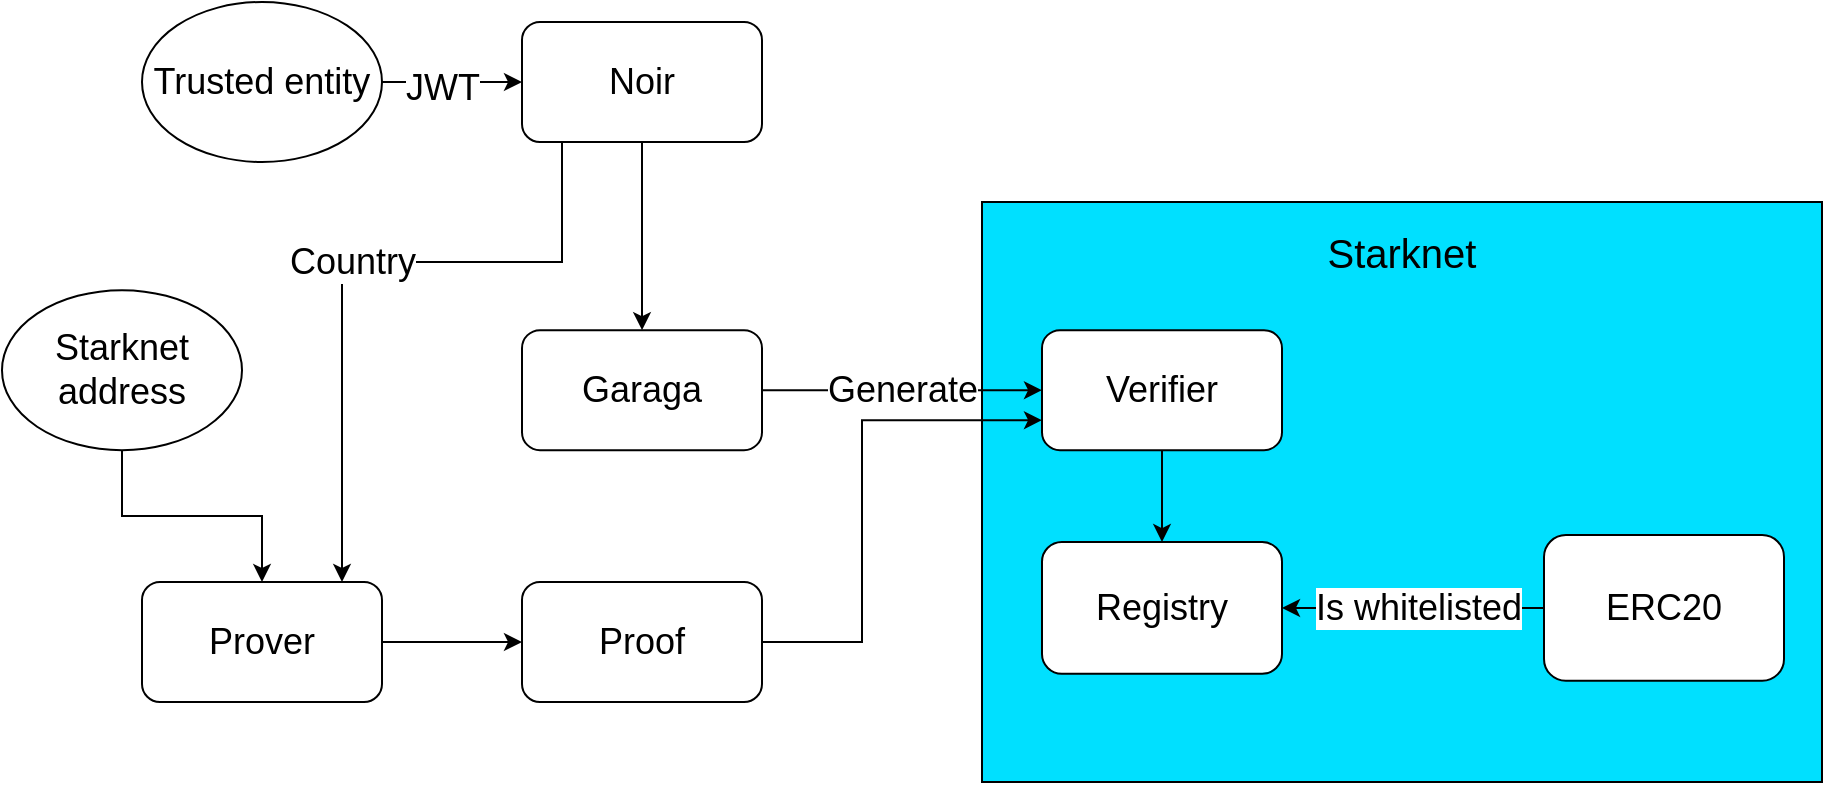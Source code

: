 <mxfile version="26.2.14">
  <diagram name="Page-1" id="3VIVjiSgWDcQZrjdE7iA">
    <mxGraphModel dx="2276" dy="751" grid="1" gridSize="10" guides="1" tooltips="1" connect="1" arrows="1" fold="1" page="1" pageScale="1" pageWidth="850" pageHeight="1100" math="0" shadow="0">
      <root>
        <mxCell id="0" />
        <mxCell id="1" parent="0" />
        <mxCell id="dB9IZ_hwEhJgan7sXvM7-10" value="&lt;font style=&quot;font-size: 18px;&quot;&gt;Country&lt;/font&gt;" style="edgeStyle=orthogonalEdgeStyle;rounded=0;orthogonalLoop=1;jettySize=auto;html=1;" parent="1" source="dB9IZ_hwEhJgan7sXvM7-1" target="dB9IZ_hwEhJgan7sXvM7-6" edge="1">
          <mxGeometry relative="1" as="geometry">
            <Array as="points">
              <mxPoint x="-70" y="600" />
              <mxPoint x="-180" y="600" />
            </Array>
          </mxGeometry>
        </mxCell>
        <mxCell id="dB9IZ_hwEhJgan7sXvM7-15" value="" style="edgeStyle=orthogonalEdgeStyle;rounded=0;orthogonalLoop=1;jettySize=auto;html=1;" parent="1" source="dB9IZ_hwEhJgan7sXvM7-1" target="dB9IZ_hwEhJgan7sXvM7-14" edge="1">
          <mxGeometry relative="1" as="geometry" />
        </mxCell>
        <mxCell id="dB9IZ_hwEhJgan7sXvM7-1" value="&lt;font style=&quot;font-size: 18px;&quot;&gt;Noir&lt;/font&gt;" style="rounded=1;whiteSpace=wrap;html=1;" parent="1" vertex="1">
          <mxGeometry x="-90" y="480" width="120" height="60" as="geometry" />
        </mxCell>
        <mxCell id="dB9IZ_hwEhJgan7sXvM7-4" value="" style="edgeStyle=orthogonalEdgeStyle;rounded=0;orthogonalLoop=1;jettySize=auto;html=1;" parent="1" source="dB9IZ_hwEhJgan7sXvM7-3" target="dB9IZ_hwEhJgan7sXvM7-1" edge="1">
          <mxGeometry relative="1" as="geometry" />
        </mxCell>
        <mxCell id="dB9IZ_hwEhJgan7sXvM7-5" value="&lt;font style=&quot;font-size: 18px;&quot;&gt;JWT&lt;/font&gt;" style="edgeLabel;html=1;align=center;verticalAlign=middle;resizable=0;points=[];" parent="dB9IZ_hwEhJgan7sXvM7-4" vertex="1" connectable="0">
          <mxGeometry x="-0.149" y="-3" relative="1" as="geometry">
            <mxPoint as="offset" />
          </mxGeometry>
        </mxCell>
        <mxCell id="dB9IZ_hwEhJgan7sXvM7-3" value="&lt;font style=&quot;font-size: 18px;&quot;&gt;Trusted entity&lt;/font&gt;" style="ellipse;whiteSpace=wrap;html=1;" parent="1" vertex="1">
          <mxGeometry x="-280" y="470" width="120" height="80" as="geometry" />
        </mxCell>
        <mxCell id="dB9IZ_hwEhJgan7sXvM7-34" value="" style="edgeStyle=orthogonalEdgeStyle;rounded=0;orthogonalLoop=1;jettySize=auto;html=1;" parent="1" source="dB9IZ_hwEhJgan7sXvM7-6" target="dB9IZ_hwEhJgan7sXvM7-13" edge="1">
          <mxGeometry relative="1" as="geometry" />
        </mxCell>
        <mxCell id="dB9IZ_hwEhJgan7sXvM7-6" value="&lt;font style=&quot;font-size: 18px;&quot;&gt;Prover&lt;/font&gt;" style="rounded=1;whiteSpace=wrap;html=1;" parent="1" vertex="1">
          <mxGeometry x="-280" y="760" width="120" height="60" as="geometry" />
        </mxCell>
        <mxCell id="dB9IZ_hwEhJgan7sXvM7-36" value="&lt;font style=&quot;font-size: 20px;&quot;&gt;Starknet&lt;/font&gt;&lt;div&gt;&lt;font style=&quot;font-size: 20px;&quot;&gt;&lt;br&gt;&lt;/font&gt;&lt;/div&gt;&lt;div&gt;&lt;font style=&quot;font-size: 20px;&quot;&gt;&lt;br&gt;&lt;/font&gt;&lt;/div&gt;&lt;div&gt;&lt;font style=&quot;font-size: 20px;&quot;&gt;&lt;br&gt;&lt;/font&gt;&lt;/div&gt;&lt;div&gt;&lt;font style=&quot;font-size: 20px;&quot;&gt;&lt;br&gt;&lt;/font&gt;&lt;/div&gt;&lt;div&gt;&lt;font style=&quot;font-size: 20px;&quot;&gt;&lt;br&gt;&lt;/font&gt;&lt;/div&gt;&lt;div&gt;&lt;font style=&quot;font-size: 20px;&quot;&gt;&lt;br&gt;&lt;/font&gt;&lt;/div&gt;&lt;div&gt;&lt;font style=&quot;font-size: 20px;&quot;&gt;&lt;br&gt;&lt;/font&gt;&lt;/div&gt;&lt;div&gt;&lt;font style=&quot;font-size: 20px;&quot;&gt;&lt;br&gt;&lt;/font&gt;&lt;/div&gt;&lt;div&gt;&lt;font style=&quot;font-size: 20px;&quot;&gt;&lt;br&gt;&lt;/font&gt;&lt;/div&gt;&lt;div&gt;&lt;font style=&quot;font-size: 20px;&quot;&gt;&lt;br&gt;&lt;/font&gt;&lt;/div&gt;" style="rounded=0;whiteSpace=wrap;html=1;fillColor=#00E0FF;" parent="1" vertex="1">
          <mxGeometry x="140" y="570" width="420" height="290" as="geometry" />
        </mxCell>
        <mxCell id="dB9IZ_hwEhJgan7sXvM7-42" style="edgeStyle=orthogonalEdgeStyle;rounded=0;orthogonalLoop=1;jettySize=auto;html=1;entryX=0;entryY=0.75;entryDx=0;entryDy=0;" parent="1" source="dB9IZ_hwEhJgan7sXvM7-13" target="dB9IZ_hwEhJgan7sXvM7-16" edge="1">
          <mxGeometry relative="1" as="geometry">
            <Array as="points">
              <mxPoint x="80" y="790" />
              <mxPoint x="80" y="679" />
            </Array>
          </mxGeometry>
        </mxCell>
        <mxCell id="dB9IZ_hwEhJgan7sXvM7-13" value="&lt;font style=&quot;font-size: 18px;&quot;&gt;Proof&lt;/font&gt;" style="rounded=1;whiteSpace=wrap;html=1;" parent="1" vertex="1">
          <mxGeometry x="-90" y="760" width="120" height="60" as="geometry" />
        </mxCell>
        <mxCell id="dB9IZ_hwEhJgan7sXvM7-32" value="&lt;font style=&quot;font-size: 18px;&quot;&gt;Generate&lt;/font&gt;" style="edgeStyle=orthogonalEdgeStyle;rounded=0;orthogonalLoop=1;jettySize=auto;html=1;" parent="1" source="dB9IZ_hwEhJgan7sXvM7-14" target="dB9IZ_hwEhJgan7sXvM7-16" edge="1">
          <mxGeometry relative="1" as="geometry" />
        </mxCell>
        <mxCell id="dB9IZ_hwEhJgan7sXvM7-14" value="&lt;font style=&quot;font-size: 18px;&quot;&gt;Garaga&lt;/font&gt;" style="rounded=1;whiteSpace=wrap;html=1;" parent="1" vertex="1">
          <mxGeometry x="-90" y="634.07" width="120" height="60" as="geometry" />
        </mxCell>
        <mxCell id="dB9IZ_hwEhJgan7sXvM7-37" value="" style="edgeStyle=orthogonalEdgeStyle;rounded=0;orthogonalLoop=1;jettySize=auto;html=1;" parent="1" source="dB9IZ_hwEhJgan7sXvM7-16" target="dB9IZ_hwEhJgan7sXvM7-17" edge="1">
          <mxGeometry relative="1" as="geometry" />
        </mxCell>
        <mxCell id="dB9IZ_hwEhJgan7sXvM7-16" value="&lt;font style=&quot;font-size: 18px;&quot;&gt;Verifier&lt;/font&gt;" style="rounded=1;whiteSpace=wrap;html=1;" parent="1" vertex="1">
          <mxGeometry x="170" y="634.07" width="120" height="60" as="geometry" />
        </mxCell>
        <mxCell id="dB9IZ_hwEhJgan7sXvM7-17" value="&lt;font style=&quot;font-size: 18px;&quot;&gt;Registry&lt;/font&gt;" style="rounded=1;whiteSpace=wrap;html=1;" parent="1" vertex="1">
          <mxGeometry x="170" y="740.002" width="120" height="65.924" as="geometry" />
        </mxCell>
        <mxCell id="dB9IZ_hwEhJgan7sXvM7-40" value="" style="edgeStyle=orthogonalEdgeStyle;rounded=0;orthogonalLoop=1;jettySize=auto;html=1;" parent="1" source="dB9IZ_hwEhJgan7sXvM7-18" target="dB9IZ_hwEhJgan7sXvM7-17" edge="1">
          <mxGeometry relative="1" as="geometry" />
        </mxCell>
        <mxCell id="dB9IZ_hwEhJgan7sXvM7-41" value="&lt;font style=&quot;font-size: 18px;&quot;&gt;Is whitelisted&lt;/font&gt;" style="edgeLabel;html=1;align=center;verticalAlign=middle;resizable=0;points=[];" parent="dB9IZ_hwEhJgan7sXvM7-40" vertex="1" connectable="0">
          <mxGeometry x="-0.041" relative="1" as="geometry">
            <mxPoint as="offset" />
          </mxGeometry>
        </mxCell>
        <mxCell id="dB9IZ_hwEhJgan7sXvM7-18" value="&lt;font style=&quot;font-size: 18px;&quot;&gt;ERC20&lt;/font&gt;" style="rounded=1;whiteSpace=wrap;html=1;" parent="1" vertex="1">
          <mxGeometry x="421" y="736.531" width="120" height="72.857" as="geometry" />
        </mxCell>
        <mxCell id="_JFYutlEdN26tSmnVc-t-2" value="" style="edgeStyle=orthogonalEdgeStyle;rounded=0;orthogonalLoop=1;jettySize=auto;html=1;" edge="1" parent="1" source="_JFYutlEdN26tSmnVc-t-1" target="dB9IZ_hwEhJgan7sXvM7-6">
          <mxGeometry relative="1" as="geometry" />
        </mxCell>
        <mxCell id="_JFYutlEdN26tSmnVc-t-1" value="&lt;font style=&quot;font-size: 18px;&quot;&gt;Starknet address&lt;/font&gt;" style="ellipse;whiteSpace=wrap;html=1;" vertex="1" parent="1">
          <mxGeometry x="-350" y="614.07" width="120" height="80" as="geometry" />
        </mxCell>
      </root>
    </mxGraphModel>
  </diagram>
</mxfile>
